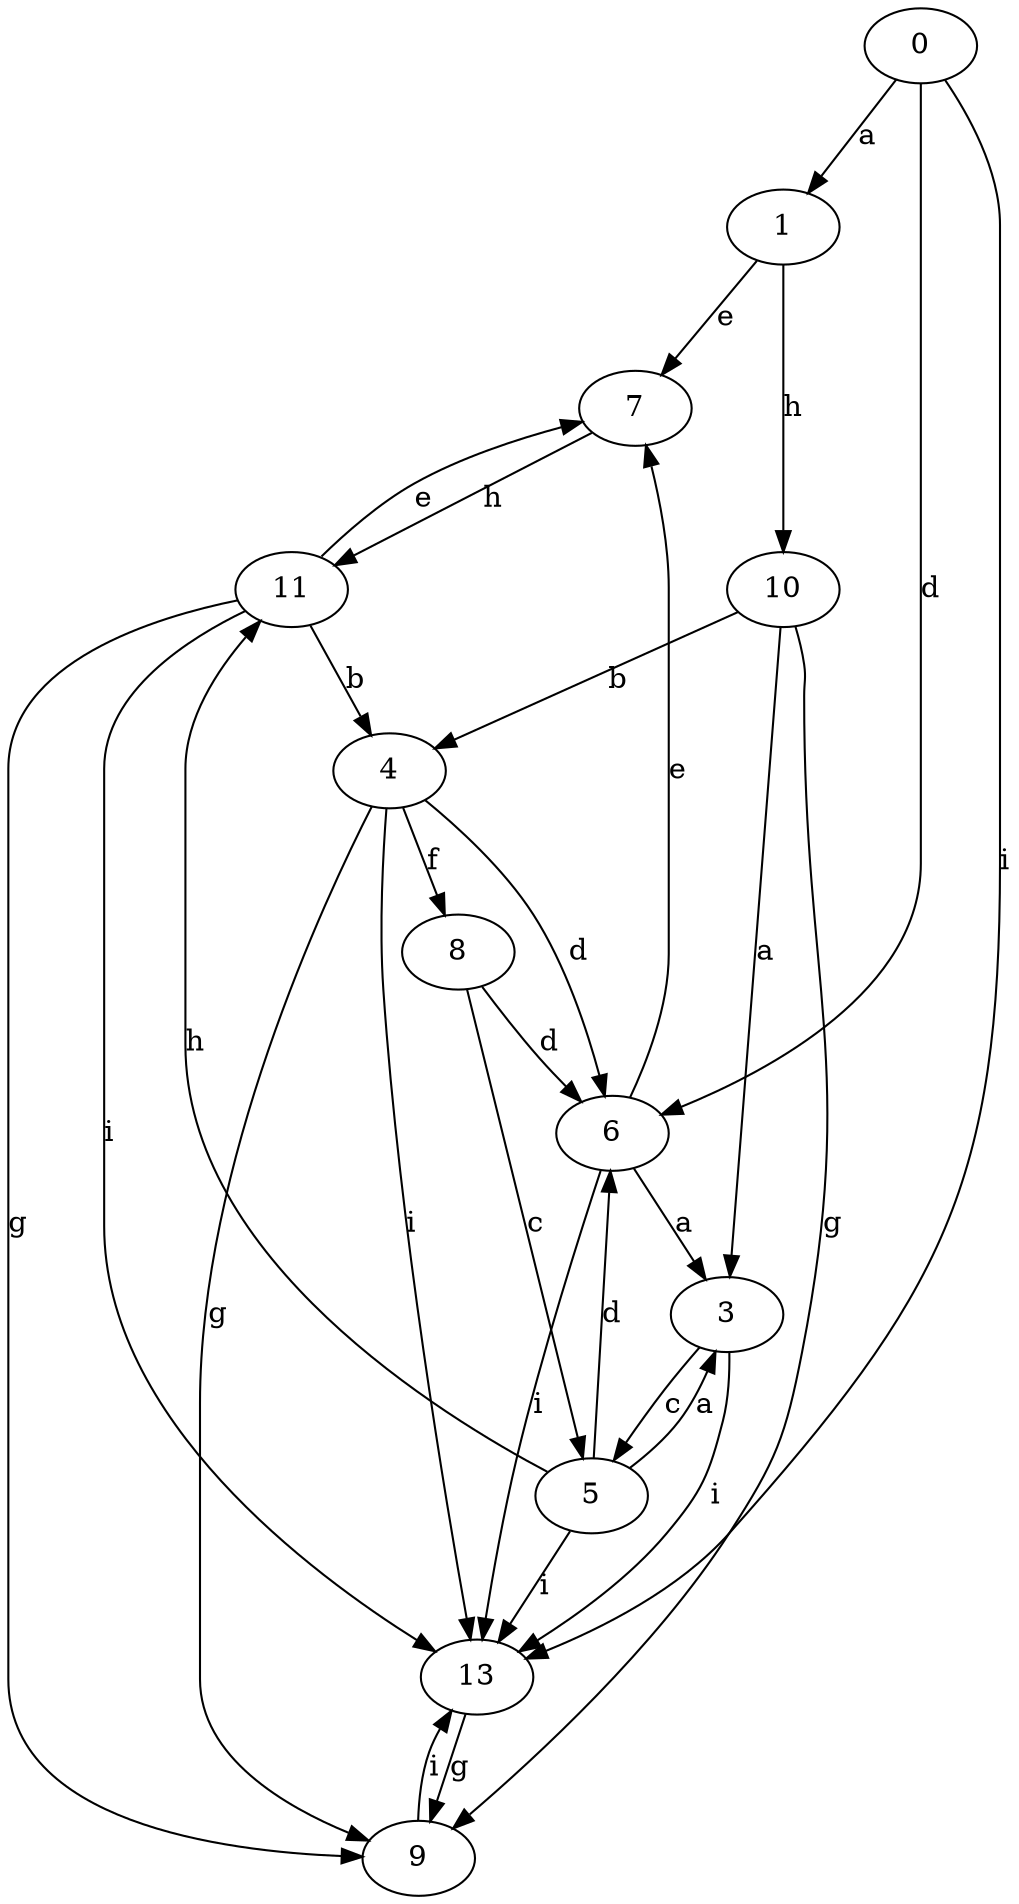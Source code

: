 strict digraph  {
1;
3;
4;
5;
6;
7;
8;
9;
0;
10;
11;
13;
1 -> 7  [label=e];
1 -> 10  [label=h];
3 -> 5  [label=c];
3 -> 13  [label=i];
4 -> 6  [label=d];
4 -> 8  [label=f];
4 -> 9  [label=g];
4 -> 13  [label=i];
5 -> 3  [label=a];
5 -> 6  [label=d];
5 -> 11  [label=h];
5 -> 13  [label=i];
6 -> 3  [label=a];
6 -> 7  [label=e];
6 -> 13  [label=i];
7 -> 11  [label=h];
8 -> 5  [label=c];
8 -> 6  [label=d];
9 -> 13  [label=i];
0 -> 1  [label=a];
0 -> 6  [label=d];
0 -> 13  [label=i];
10 -> 3  [label=a];
10 -> 4  [label=b];
10 -> 9  [label=g];
11 -> 4  [label=b];
11 -> 7  [label=e];
11 -> 9  [label=g];
11 -> 13  [label=i];
13 -> 9  [label=g];
}
